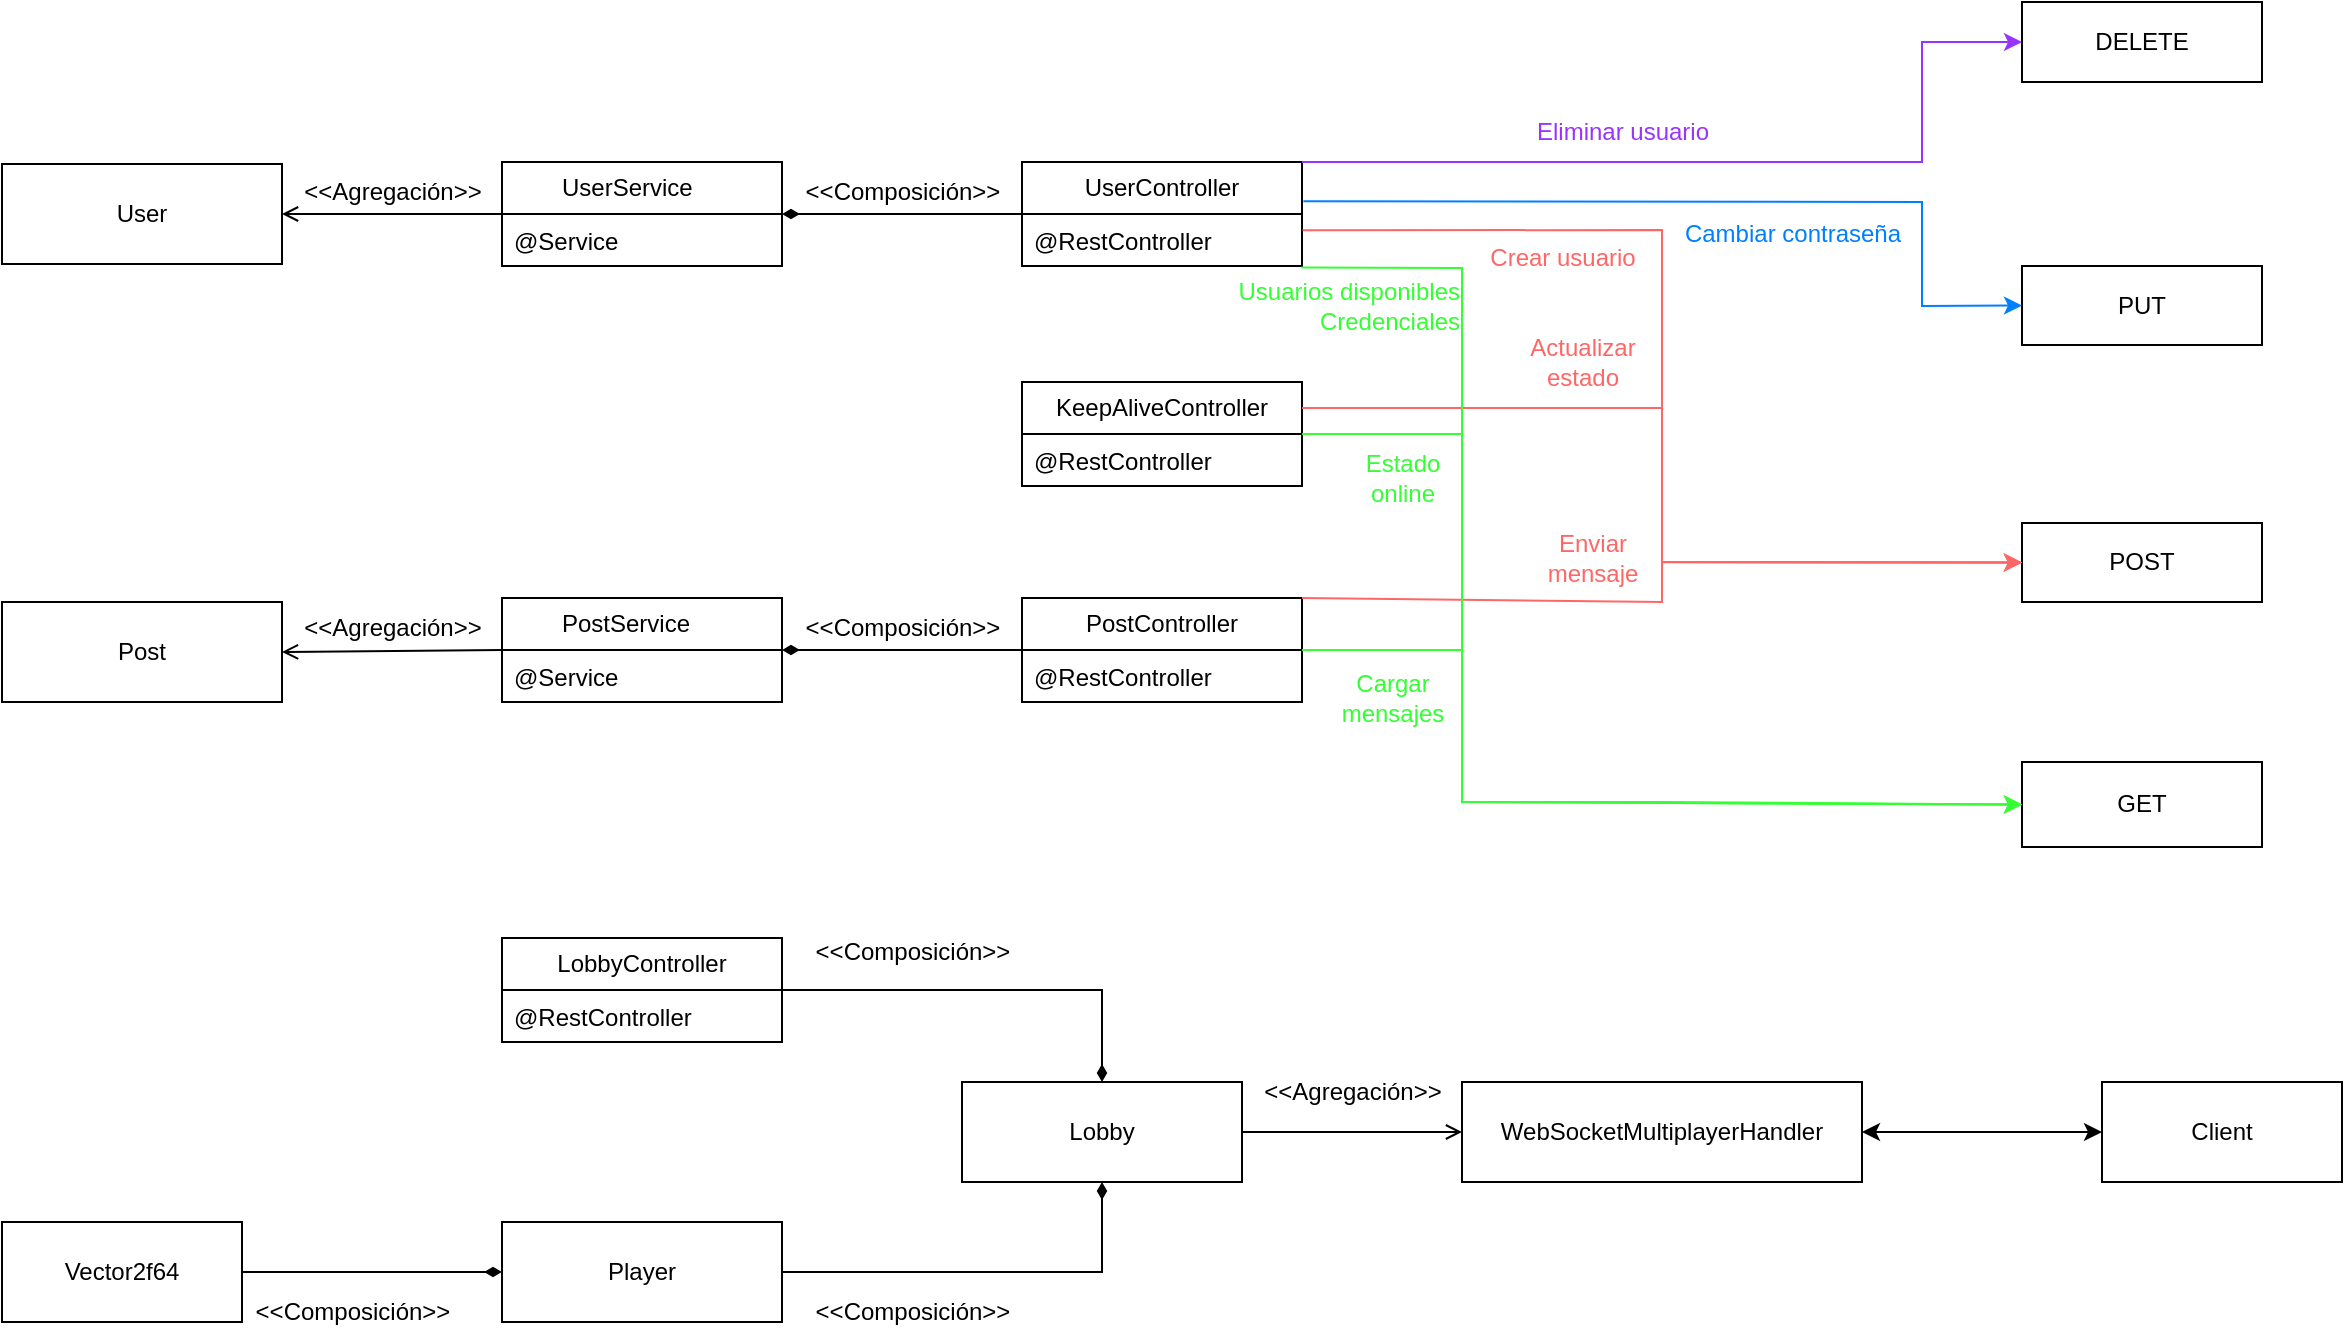 <mxfile version="22.1.17" type="device">
  <diagram id="C5RBs43oDa-KdzZeNtuy" name="Page-1">
    <mxGraphModel dx="2219" dy="792" grid="1" gridSize="10" guides="1" tooltips="1" connect="1" arrows="1" fold="1" page="1" pageScale="1" pageWidth="827" pageHeight="1169" math="0" shadow="0">
      <root>
        <mxCell id="WIyWlLk6GJQsqaUBKTNV-0" />
        <mxCell id="WIyWlLk6GJQsqaUBKTNV-1" parent="WIyWlLk6GJQsqaUBKTNV-0" />
        <mxCell id="cdMNv2cXZE7cJ5Rc2gCe-1" value="UserService&lt;span style=&quot;white-space: pre;&quot;&gt;&#x9;&lt;/span&gt;" style="swimlane;fontStyle=0;childLayout=stackLayout;horizontal=1;startSize=26;fillColor=none;horizontalStack=0;resizeParent=1;resizeParentMax=0;resizeLast=0;collapsible=1;marginBottom=0;whiteSpace=wrap;html=1;" parent="WIyWlLk6GJQsqaUBKTNV-1" vertex="1">
          <mxGeometry x="180" y="210" width="140" height="52" as="geometry" />
        </mxCell>
        <mxCell id="cdMNv2cXZE7cJ5Rc2gCe-2" value="@Service" style="text;strokeColor=none;fillColor=none;align=left;verticalAlign=top;spacingLeft=4;spacingRight=4;overflow=hidden;rotatable=0;points=[[0,0.5],[1,0.5]];portConstraint=eastwest;whiteSpace=wrap;html=1;" parent="cdMNv2cXZE7cJ5Rc2gCe-1" vertex="1">
          <mxGeometry y="26" width="140" height="26" as="geometry" />
        </mxCell>
        <mxCell id="cdMNv2cXZE7cJ5Rc2gCe-9" value="KeepAliveController" style="swimlane;fontStyle=0;childLayout=stackLayout;horizontal=1;startSize=26;fillColor=none;horizontalStack=0;resizeParent=1;resizeParentMax=0;resizeLast=0;collapsible=1;marginBottom=0;whiteSpace=wrap;html=1;" parent="WIyWlLk6GJQsqaUBKTNV-1" vertex="1">
          <mxGeometry x="440" y="320" width="140" height="52" as="geometry">
            <mxRectangle x="110" y="360" width="140" height="30" as="alternateBounds" />
          </mxGeometry>
        </mxCell>
        <mxCell id="cdMNv2cXZE7cJ5Rc2gCe-10" value="@RestController" style="text;strokeColor=none;fillColor=none;align=left;verticalAlign=top;spacingLeft=4;spacingRight=4;overflow=hidden;rotatable=0;points=[[0,0.5],[1,0.5]];portConstraint=eastwest;whiteSpace=wrap;html=1;" parent="cdMNv2cXZE7cJ5Rc2gCe-9" vertex="1">
          <mxGeometry y="26" width="140" height="26" as="geometry" />
        </mxCell>
        <mxCell id="cdMNv2cXZE7cJ5Rc2gCe-15" value="UserController" style="swimlane;fontStyle=0;childLayout=stackLayout;horizontal=1;startSize=26;fillColor=none;horizontalStack=0;resizeParent=1;resizeParentMax=0;resizeLast=0;collapsible=1;marginBottom=0;whiteSpace=wrap;html=1;" parent="WIyWlLk6GJQsqaUBKTNV-1" vertex="1">
          <mxGeometry x="440" y="210" width="140" height="52" as="geometry" />
        </mxCell>
        <mxCell id="cdMNv2cXZE7cJ5Rc2gCe-16" value="@RestController" style="text;strokeColor=none;fillColor=none;align=left;verticalAlign=top;spacingLeft=4;spacingRight=4;overflow=hidden;rotatable=0;points=[[0,0.5],[1,0.5]];portConstraint=eastwest;whiteSpace=wrap;html=1;" parent="cdMNv2cXZE7cJ5Rc2gCe-15" vertex="1">
          <mxGeometry y="26" width="140" height="26" as="geometry" />
        </mxCell>
        <mxCell id="cdMNv2cXZE7cJ5Rc2gCe-17" value="PostService&lt;span style=&quot;white-space: pre;&quot;&gt;&#x9;&lt;/span&gt;" style="swimlane;fontStyle=0;childLayout=stackLayout;horizontal=1;startSize=26;fillColor=none;horizontalStack=0;resizeParent=1;resizeParentMax=0;resizeLast=0;collapsible=1;marginBottom=0;whiteSpace=wrap;html=1;" parent="WIyWlLk6GJQsqaUBKTNV-1" vertex="1">
          <mxGeometry x="180" y="428" width="140" height="52" as="geometry" />
        </mxCell>
        <mxCell id="cdMNv2cXZE7cJ5Rc2gCe-18" value="@Service" style="text;strokeColor=none;fillColor=none;align=left;verticalAlign=top;spacingLeft=4;spacingRight=4;overflow=hidden;rotatable=0;points=[[0,0.5],[1,0.5]];portConstraint=eastwest;whiteSpace=wrap;html=1;" parent="cdMNv2cXZE7cJ5Rc2gCe-17" vertex="1">
          <mxGeometry y="26" width="140" height="26" as="geometry" />
        </mxCell>
        <mxCell id="cdMNv2cXZE7cJ5Rc2gCe-21" value="PostController" style="swimlane;fontStyle=0;childLayout=stackLayout;horizontal=1;startSize=26;fillColor=none;horizontalStack=0;resizeParent=1;resizeParentMax=0;resizeLast=0;collapsible=1;marginBottom=0;whiteSpace=wrap;html=1;" parent="WIyWlLk6GJQsqaUBKTNV-1" vertex="1">
          <mxGeometry x="440" y="428" width="140" height="52" as="geometry" />
        </mxCell>
        <mxCell id="cdMNv2cXZE7cJ5Rc2gCe-22" value="@RestController" style="text;strokeColor=none;fillColor=none;align=left;verticalAlign=top;spacingLeft=4;spacingRight=4;overflow=hidden;rotatable=0;points=[[0,0.5],[1,0.5]];portConstraint=eastwest;whiteSpace=wrap;html=1;" parent="cdMNv2cXZE7cJ5Rc2gCe-21" vertex="1">
          <mxGeometry y="26" width="140" height="26" as="geometry" />
        </mxCell>
        <mxCell id="cdMNv2cXZE7cJ5Rc2gCe-23" value="Post" style="html=1;whiteSpace=wrap;" parent="WIyWlLk6GJQsqaUBKTNV-1" vertex="1">
          <mxGeometry x="-70" y="430" width="140" height="50" as="geometry" />
        </mxCell>
        <mxCell id="cdMNv2cXZE7cJ5Rc2gCe-24" value="User" style="html=1;whiteSpace=wrap;" parent="WIyWlLk6GJQsqaUBKTNV-1" vertex="1">
          <mxGeometry x="-70" y="211" width="140" height="50" as="geometry" />
        </mxCell>
        <mxCell id="BtG-tf63-TLNFFF7PTQk-0" value="PUT" style="rounded=0;whiteSpace=wrap;html=1;" parent="WIyWlLk6GJQsqaUBKTNV-1" vertex="1">
          <mxGeometry x="940" y="262" width="120" height="39.5" as="geometry" />
        </mxCell>
        <mxCell id="BtG-tf63-TLNFFF7PTQk-1" value="POST" style="rounded=0;whiteSpace=wrap;html=1;" parent="WIyWlLk6GJQsqaUBKTNV-1" vertex="1">
          <mxGeometry x="940" y="390.5" width="120" height="39.5" as="geometry" />
        </mxCell>
        <mxCell id="BtG-tf63-TLNFFF7PTQk-2" value="GET" style="rounded=0;whiteSpace=wrap;html=1;" parent="WIyWlLk6GJQsqaUBKTNV-1" vertex="1">
          <mxGeometry x="940" y="510" width="120" height="42.5" as="geometry" />
        </mxCell>
        <mxCell id="BtG-tf63-TLNFFF7PTQk-3" value="DELETE" style="rounded=0;whiteSpace=wrap;html=1;" parent="WIyWlLk6GJQsqaUBKTNV-1" vertex="1">
          <mxGeometry x="940" y="130" width="120" height="40" as="geometry" />
        </mxCell>
        <mxCell id="BtG-tf63-TLNFFF7PTQk-5" value="" style="endArrow=none;html=1;rounded=0;entryX=0;entryY=0.5;entryDx=0;entryDy=0;exitX=1;exitY=0.5;exitDx=0;exitDy=0;startArrow=open;startFill=0;endFill=0;" parent="WIyWlLk6GJQsqaUBKTNV-1" source="cdMNv2cXZE7cJ5Rc2gCe-24" target="cdMNv2cXZE7cJ5Rc2gCe-1" edge="1">
          <mxGeometry width="50" height="50" relative="1" as="geometry">
            <mxPoint x="110" y="290" as="sourcePoint" />
            <mxPoint x="160" y="240" as="targetPoint" />
          </mxGeometry>
        </mxCell>
        <mxCell id="BtG-tf63-TLNFFF7PTQk-6" value="" style="endArrow=none;html=1;rounded=0;entryX=0;entryY=0.5;entryDx=0;entryDy=0;exitX=1;exitY=0.5;exitDx=0;exitDy=0;startArrow=diamondThin;startFill=1;endFill=0;" parent="WIyWlLk6GJQsqaUBKTNV-1" source="cdMNv2cXZE7cJ5Rc2gCe-1" target="cdMNv2cXZE7cJ5Rc2gCe-15" edge="1">
          <mxGeometry width="50" height="50" relative="1" as="geometry">
            <mxPoint x="170" y="246" as="sourcePoint" />
            <mxPoint x="210" y="246" as="targetPoint" />
          </mxGeometry>
        </mxCell>
        <mxCell id="BtG-tf63-TLNFFF7PTQk-7" value="" style="endArrow=none;html=1;rounded=0;entryX=0;entryY=0.5;entryDx=0;entryDy=0;exitX=1;exitY=0.5;exitDx=0;exitDy=0;endFill=0;startArrow=open;startFill=0;" parent="WIyWlLk6GJQsqaUBKTNV-1" source="cdMNv2cXZE7cJ5Rc2gCe-23" target="cdMNv2cXZE7cJ5Rc2gCe-17" edge="1">
          <mxGeometry width="50" height="50" relative="1" as="geometry">
            <mxPoint x="140" y="416" as="sourcePoint" />
            <mxPoint x="180" y="416" as="targetPoint" />
          </mxGeometry>
        </mxCell>
        <mxCell id="BtG-tf63-TLNFFF7PTQk-8" value="" style="endArrow=none;html=1;rounded=0;entryX=0;entryY=0.5;entryDx=0;entryDy=0;exitX=1;exitY=0.5;exitDx=0;exitDy=0;startArrow=diamondThin;startFill=1;endFill=0;endSize=7;" parent="WIyWlLk6GJQsqaUBKTNV-1" source="cdMNv2cXZE7cJ5Rc2gCe-17" target="cdMNv2cXZE7cJ5Rc2gCe-21" edge="1">
          <mxGeometry width="50" height="50" relative="1" as="geometry">
            <mxPoint x="340" y="416" as="sourcePoint" />
            <mxPoint x="380" y="416" as="targetPoint" />
          </mxGeometry>
        </mxCell>
        <mxCell id="BtG-tf63-TLNFFF7PTQk-9" value="" style="endArrow=classic;html=1;rounded=0;entryX=0;entryY=0.5;entryDx=0;entryDy=0;exitX=1.002;exitY=0.314;exitDx=0;exitDy=0;strokeColor=#FF6666;exitPerimeter=0;" parent="WIyWlLk6GJQsqaUBKTNV-1" source="cdMNv2cXZE7cJ5Rc2gCe-16" target="BtG-tf63-TLNFFF7PTQk-1" edge="1">
          <mxGeometry width="50" height="50" relative="1" as="geometry">
            <mxPoint x="600" y="180" as="sourcePoint" />
            <mxPoint x="660" y="270" as="targetPoint" />
            <Array as="points">
              <mxPoint x="760" y="244" />
              <mxPoint x="760" y="410" />
            </Array>
          </mxGeometry>
        </mxCell>
        <mxCell id="BtG-tf63-TLNFFF7PTQk-10" value="" style="endArrow=classic;html=1;rounded=0;entryX=0;entryY=0.5;entryDx=0;entryDy=0;exitX=1;exitY=0;exitDx=0;exitDy=0;strokeColor=#9933FF;" parent="WIyWlLk6GJQsqaUBKTNV-1" source="cdMNv2cXZE7cJ5Rc2gCe-15" target="BtG-tf63-TLNFFF7PTQk-3" edge="1">
          <mxGeometry width="50" height="50" relative="1" as="geometry">
            <mxPoint x="430" y="330" as="sourcePoint" />
            <mxPoint x="660" y="270" as="targetPoint" />
            <Array as="points">
              <mxPoint x="890" y="210" />
              <mxPoint x="890" y="150" />
            </Array>
          </mxGeometry>
        </mxCell>
        <mxCell id="BtG-tf63-TLNFFF7PTQk-11" value="" style="endArrow=classic;html=1;rounded=0;entryX=0;entryY=0.5;entryDx=0;entryDy=0;strokeColor=#007FFF;exitX=1.005;exitY=0.378;exitDx=0;exitDy=0;exitPerimeter=0;" parent="WIyWlLk6GJQsqaUBKTNV-1" source="cdMNv2cXZE7cJ5Rc2gCe-15" target="BtG-tf63-TLNFFF7PTQk-0" edge="1">
          <mxGeometry width="50" height="50" relative="1" as="geometry">
            <mxPoint x="610" y="180" as="sourcePoint" />
            <mxPoint x="660" y="270" as="targetPoint" />
            <Array as="points">
              <mxPoint x="890" y="230" />
              <mxPoint x="890" y="282" />
            </Array>
          </mxGeometry>
        </mxCell>
        <mxCell id="BtG-tf63-TLNFFF7PTQk-13" value="" style="endArrow=classic;html=1;rounded=0;exitX=1;exitY=0;exitDx=0;exitDy=0;entryX=0;entryY=0.5;entryDx=0;entryDy=0;strokeColor=#FF6666;" parent="WIyWlLk6GJQsqaUBKTNV-1" source="cdMNv2cXZE7cJ5Rc2gCe-21" target="BtG-tf63-TLNFFF7PTQk-1" edge="1">
          <mxGeometry width="50" height="50" relative="1" as="geometry">
            <mxPoint x="460" y="450" as="sourcePoint" />
            <mxPoint x="510" y="400" as="targetPoint" />
            <Array as="points">
              <mxPoint x="760" y="430" />
              <mxPoint x="760" y="410" />
            </Array>
          </mxGeometry>
        </mxCell>
        <mxCell id="BtG-tf63-TLNFFF7PTQk-14" value="" style="endArrow=classic;html=1;rounded=0;entryX=0;entryY=0.5;entryDx=0;entryDy=0;exitX=1;exitY=0.5;exitDx=0;exitDy=0;strokeColor=#33FF33;" parent="WIyWlLk6GJQsqaUBKTNV-1" source="cdMNv2cXZE7cJ5Rc2gCe-21" target="BtG-tf63-TLNFFF7PTQk-2" edge="1">
          <mxGeometry width="50" height="50" relative="1" as="geometry">
            <mxPoint x="460" y="450" as="sourcePoint" />
            <mxPoint x="510" y="400" as="targetPoint" />
            <Array as="points">
              <mxPoint x="660" y="454" />
              <mxPoint x="660" y="530" />
            </Array>
          </mxGeometry>
        </mxCell>
        <mxCell id="BtG-tf63-TLNFFF7PTQk-20" value="" style="endArrow=classic;html=1;rounded=0;entryX=0;entryY=0.5;entryDx=0;entryDy=0;exitX=1;exitY=0.25;exitDx=0;exitDy=0;strokeColor=#FF6666;" parent="WIyWlLk6GJQsqaUBKTNV-1" source="cdMNv2cXZE7cJ5Rc2gCe-9" target="BtG-tf63-TLNFFF7PTQk-1" edge="1">
          <mxGeometry width="50" height="50" relative="1" as="geometry">
            <mxPoint x="360" y="410" as="sourcePoint" />
            <mxPoint x="410" y="360" as="targetPoint" />
            <Array as="points">
              <mxPoint x="680" y="333" />
              <mxPoint x="760" y="333" />
              <mxPoint x="760" y="410" />
            </Array>
          </mxGeometry>
        </mxCell>
        <mxCell id="BtG-tf63-TLNFFF7PTQk-21" value="&amp;lt;&amp;lt;Agregación&amp;gt;&amp;gt;" style="text;html=1;align=center;verticalAlign=middle;resizable=0;points=[];autosize=1;strokeColor=none;fillColor=none;" parent="WIyWlLk6GJQsqaUBKTNV-1" vertex="1">
          <mxGeometry x="70" y="210" width="110" height="30" as="geometry" />
        </mxCell>
        <mxCell id="BtG-tf63-TLNFFF7PTQk-22" value="&amp;lt;&amp;lt;Agregación&amp;gt;&amp;gt;" style="text;html=1;align=center;verticalAlign=middle;resizable=0;points=[];autosize=1;strokeColor=none;fillColor=none;" parent="WIyWlLk6GJQsqaUBKTNV-1" vertex="1">
          <mxGeometry x="70" y="428" width="110" height="30" as="geometry" />
        </mxCell>
        <mxCell id="BtG-tf63-TLNFFF7PTQk-23" value="&amp;lt;&amp;lt;Composición&amp;gt;&amp;gt;" style="text;html=1;align=center;verticalAlign=middle;resizable=0;points=[];autosize=1;strokeColor=none;fillColor=none;" parent="WIyWlLk6GJQsqaUBKTNV-1" vertex="1">
          <mxGeometry x="320" y="428" width="120" height="30" as="geometry" />
        </mxCell>
        <mxCell id="BtG-tf63-TLNFFF7PTQk-24" value="&amp;lt;&amp;lt;Composición&amp;gt;&amp;gt;" style="text;html=1;align=center;verticalAlign=middle;resizable=0;points=[];autosize=1;strokeColor=none;fillColor=none;" parent="WIyWlLk6GJQsqaUBKTNV-1" vertex="1">
          <mxGeometry x="320" y="210" width="120" height="30" as="geometry" />
        </mxCell>
        <mxCell id="sW0v3c9CCjXVlgfquyFi-0" value="" style="endArrow=classic;html=1;rounded=0;entryX=0;entryY=0.5;entryDx=0;entryDy=0;exitX=1;exitY=0.5;exitDx=0;exitDy=0;strokeColor=#33FF33;" parent="WIyWlLk6GJQsqaUBKTNV-1" source="cdMNv2cXZE7cJ5Rc2gCe-9" target="BtG-tf63-TLNFFF7PTQk-2" edge="1">
          <mxGeometry width="50" height="50" relative="1" as="geometry">
            <mxPoint x="600" y="340" as="sourcePoint" />
            <mxPoint x="600" y="320" as="targetPoint" />
            <Array as="points">
              <mxPoint x="660" y="346" />
              <mxPoint x="660" y="530" />
            </Array>
          </mxGeometry>
        </mxCell>
        <mxCell id="sW0v3c9CCjXVlgfquyFi-1" value="" style="endArrow=classic;html=1;rounded=0;entryX=0;entryY=0.5;entryDx=0;entryDy=0;exitX=0.998;exitY=1.028;exitDx=0;exitDy=0;strokeColor=#33FF33;exitPerimeter=0;" parent="WIyWlLk6GJQsqaUBKTNV-1" source="cdMNv2cXZE7cJ5Rc2gCe-16" target="BtG-tf63-TLNFFF7PTQk-2" edge="1">
          <mxGeometry width="50" height="50" relative="1" as="geometry">
            <mxPoint x="550" y="370" as="sourcePoint" />
            <mxPoint x="600" y="320" as="targetPoint" />
            <Array as="points">
              <mxPoint x="660" y="263" />
              <mxPoint x="660" y="530" />
              <mxPoint x="760" y="530" />
            </Array>
          </mxGeometry>
        </mxCell>
        <mxCell id="sW0v3c9CCjXVlgfquyFi-2" value="Eliminar usuario" style="text;html=1;align=center;verticalAlign=middle;resizable=0;points=[];autosize=1;strokeColor=none;fillColor=none;fontColor=#9933FF;" parent="WIyWlLk6GJQsqaUBKTNV-1" vertex="1">
          <mxGeometry x="685" y="180" width="110" height="30" as="geometry" />
        </mxCell>
        <mxCell id="sW0v3c9CCjXVlgfquyFi-3" value="Cambiar contraseña" style="text;html=1;align=center;verticalAlign=middle;resizable=0;points=[];autosize=1;strokeColor=none;fillColor=none;fontColor=#007FFF;" parent="WIyWlLk6GJQsqaUBKTNV-1" vertex="1">
          <mxGeometry x="760" y="231" width="130" height="30" as="geometry" />
        </mxCell>
        <mxCell id="sW0v3c9CCjXVlgfquyFi-4" value="Crear usuario" style="text;html=1;align=center;verticalAlign=middle;resizable=0;points=[];autosize=1;strokeColor=none;fillColor=none;fontColor=#FF6666;" parent="WIyWlLk6GJQsqaUBKTNV-1" vertex="1">
          <mxGeometry x="660" y="243" width="100" height="30" as="geometry" />
        </mxCell>
        <mxCell id="sW0v3c9CCjXVlgfquyFi-5" value="Estado&lt;br&gt;online" style="text;html=1;align=center;verticalAlign=middle;resizable=0;points=[];autosize=1;strokeColor=none;fillColor=none;fontColor=#33FF33;" parent="WIyWlLk6GJQsqaUBKTNV-1" vertex="1">
          <mxGeometry x="600" y="348" width="60" height="40" as="geometry" />
        </mxCell>
        <mxCell id="sW0v3c9CCjXVlgfquyFi-6" value="Usuarios disponibles&lt;br&gt;Credenciales" style="text;html=1;align=right;verticalAlign=middle;resizable=0;points=[];autosize=1;strokeColor=none;fillColor=none;fontColor=#33FF33;" parent="WIyWlLk6GJQsqaUBKTNV-1" vertex="1">
          <mxGeometry x="530" y="262" width="130" height="40" as="geometry" />
        </mxCell>
        <mxCell id="sW0v3c9CCjXVlgfquyFi-7" value="Cargar&lt;br&gt;mensajes" style="text;html=1;align=center;verticalAlign=middle;resizable=0;points=[];autosize=1;strokeColor=none;fillColor=none;fontColor=#33FF33;" parent="WIyWlLk6GJQsqaUBKTNV-1" vertex="1">
          <mxGeometry x="590" y="458" width="70" height="40" as="geometry" />
        </mxCell>
        <mxCell id="sW0v3c9CCjXVlgfquyFi-8" value="Enviar&lt;br&gt;mensaje" style="text;html=1;align=center;verticalAlign=middle;resizable=0;points=[];autosize=1;strokeColor=none;fillColor=none;fontColor=#FF6666;" parent="WIyWlLk6GJQsqaUBKTNV-1" vertex="1">
          <mxGeometry x="690" y="388" width="70" height="40" as="geometry" />
        </mxCell>
        <mxCell id="sW0v3c9CCjXVlgfquyFi-9" value="Actualizar&lt;br&gt;estado" style="text;html=1;align=center;verticalAlign=middle;resizable=0;points=[];autosize=1;strokeColor=none;fillColor=none;fontColor=#FF6666;" parent="WIyWlLk6GJQsqaUBKTNV-1" vertex="1">
          <mxGeometry x="680" y="290" width="80" height="40" as="geometry" />
        </mxCell>
        <mxCell id="CRFddTASu_bcRFWykF82-5" value="" style="edgeStyle=orthogonalEdgeStyle;rounded=0;orthogonalLoop=1;jettySize=auto;html=1;endArrow=diamondThin;endFill=1;" edge="1" parent="WIyWlLk6GJQsqaUBKTNV-1" source="CRFddTASu_bcRFWykF82-2" target="CRFddTASu_bcRFWykF82-4">
          <mxGeometry relative="1" as="geometry" />
        </mxCell>
        <mxCell id="CRFddTASu_bcRFWykF82-2" value="LobbyController" style="swimlane;fontStyle=0;childLayout=stackLayout;horizontal=1;startSize=26;fillColor=none;horizontalStack=0;resizeParent=1;resizeParentMax=0;resizeLast=0;collapsible=1;marginBottom=0;whiteSpace=wrap;html=1;" vertex="1" parent="WIyWlLk6GJQsqaUBKTNV-1">
          <mxGeometry x="180" y="598" width="140" height="52" as="geometry">
            <mxRectangle x="440" y="720" width="130" height="30" as="alternateBounds" />
          </mxGeometry>
        </mxCell>
        <mxCell id="CRFddTASu_bcRFWykF82-3" value="@RestController" style="text;strokeColor=none;fillColor=none;align=left;verticalAlign=top;spacingLeft=4;spacingRight=4;overflow=hidden;rotatable=0;points=[[0,0.5],[1,0.5]];portConstraint=eastwest;whiteSpace=wrap;html=1;" vertex="1" parent="CRFddTASu_bcRFWykF82-2">
          <mxGeometry y="26" width="140" height="26" as="geometry" />
        </mxCell>
        <mxCell id="CRFddTASu_bcRFWykF82-10" value="" style="edgeStyle=orthogonalEdgeStyle;rounded=0;orthogonalLoop=1;jettySize=auto;html=1;endArrow=open;endFill=0;" edge="1" parent="WIyWlLk6GJQsqaUBKTNV-1" source="CRFddTASu_bcRFWykF82-4" target="CRFddTASu_bcRFWykF82-9">
          <mxGeometry relative="1" as="geometry" />
        </mxCell>
        <mxCell id="CRFddTASu_bcRFWykF82-4" value="Lobby" style="whiteSpace=wrap;html=1;fillColor=none;fontStyle=0;startSize=26;" vertex="1" parent="WIyWlLk6GJQsqaUBKTNV-1">
          <mxGeometry x="410" y="670" width="140" height="50" as="geometry" />
        </mxCell>
        <mxCell id="CRFddTASu_bcRFWykF82-11" value="" style="edgeStyle=orthogonalEdgeStyle;rounded=0;orthogonalLoop=1;jettySize=auto;html=1;endArrow=diamondThin;endFill=1;" edge="1" parent="WIyWlLk6GJQsqaUBKTNV-1" source="CRFddTASu_bcRFWykF82-7" target="CRFddTASu_bcRFWykF82-8">
          <mxGeometry relative="1" as="geometry" />
        </mxCell>
        <mxCell id="CRFddTASu_bcRFWykF82-7" value="Vector2f64" style="rounded=0;whiteSpace=wrap;html=1;" vertex="1" parent="WIyWlLk6GJQsqaUBKTNV-1">
          <mxGeometry x="-70" y="740" width="120" height="50" as="geometry" />
        </mxCell>
        <mxCell id="CRFddTASu_bcRFWykF82-12" value="" style="edgeStyle=orthogonalEdgeStyle;rounded=0;orthogonalLoop=1;jettySize=auto;html=1;endArrow=diamondThin;endFill=1;" edge="1" parent="WIyWlLk6GJQsqaUBKTNV-1" source="CRFddTASu_bcRFWykF82-8" target="CRFddTASu_bcRFWykF82-4">
          <mxGeometry relative="1" as="geometry" />
        </mxCell>
        <mxCell id="CRFddTASu_bcRFWykF82-8" value="Player" style="rounded=0;whiteSpace=wrap;html=1;" vertex="1" parent="WIyWlLk6GJQsqaUBKTNV-1">
          <mxGeometry x="180" y="740" width="140" height="50" as="geometry" />
        </mxCell>
        <mxCell id="CRFddTASu_bcRFWykF82-18" value="" style="edgeStyle=orthogonalEdgeStyle;rounded=0;orthogonalLoop=1;jettySize=auto;html=1;startArrow=classic;startFill=1;" edge="1" parent="WIyWlLk6GJQsqaUBKTNV-1" source="CRFddTASu_bcRFWykF82-9" target="CRFddTASu_bcRFWykF82-17">
          <mxGeometry relative="1" as="geometry" />
        </mxCell>
        <mxCell id="CRFddTASu_bcRFWykF82-9" value="WebSocketMultiplayerHandler" style="rounded=0;whiteSpace=wrap;html=1;" vertex="1" parent="WIyWlLk6GJQsqaUBKTNV-1">
          <mxGeometry x="660" y="670" width="200" height="50" as="geometry" />
        </mxCell>
        <mxCell id="CRFddTASu_bcRFWykF82-13" value="&amp;lt;&amp;lt;Composición&amp;gt;&amp;gt;" style="text;html=1;align=center;verticalAlign=middle;resizable=0;points=[];autosize=1;strokeColor=none;fillColor=none;" vertex="1" parent="WIyWlLk6GJQsqaUBKTNV-1">
          <mxGeometry x="45" y="770" width="120" height="30" as="geometry" />
        </mxCell>
        <mxCell id="CRFddTASu_bcRFWykF82-14" value="&amp;lt;&amp;lt;Composición&amp;gt;&amp;gt;" style="text;html=1;align=center;verticalAlign=middle;resizable=0;points=[];autosize=1;strokeColor=none;fillColor=none;" vertex="1" parent="WIyWlLk6GJQsqaUBKTNV-1">
          <mxGeometry x="325" y="590" width="120" height="30" as="geometry" />
        </mxCell>
        <mxCell id="CRFddTASu_bcRFWykF82-15" value="&amp;lt;&amp;lt;Composición&amp;gt;&amp;gt;" style="text;html=1;align=center;verticalAlign=middle;resizable=0;points=[];autosize=1;strokeColor=none;fillColor=none;" vertex="1" parent="WIyWlLk6GJQsqaUBKTNV-1">
          <mxGeometry x="325" y="770" width="120" height="30" as="geometry" />
        </mxCell>
        <mxCell id="CRFddTASu_bcRFWykF82-16" value="&amp;lt;&amp;lt;Agregación&amp;gt;&amp;gt;" style="text;html=1;align=center;verticalAlign=middle;resizable=0;points=[];autosize=1;strokeColor=none;fillColor=none;" vertex="1" parent="WIyWlLk6GJQsqaUBKTNV-1">
          <mxGeometry x="550" y="660" width="110" height="30" as="geometry" />
        </mxCell>
        <mxCell id="CRFddTASu_bcRFWykF82-17" value="Client" style="whiteSpace=wrap;html=1;rounded=0;" vertex="1" parent="WIyWlLk6GJQsqaUBKTNV-1">
          <mxGeometry x="980" y="670" width="120" height="50" as="geometry" />
        </mxCell>
      </root>
    </mxGraphModel>
  </diagram>
</mxfile>
